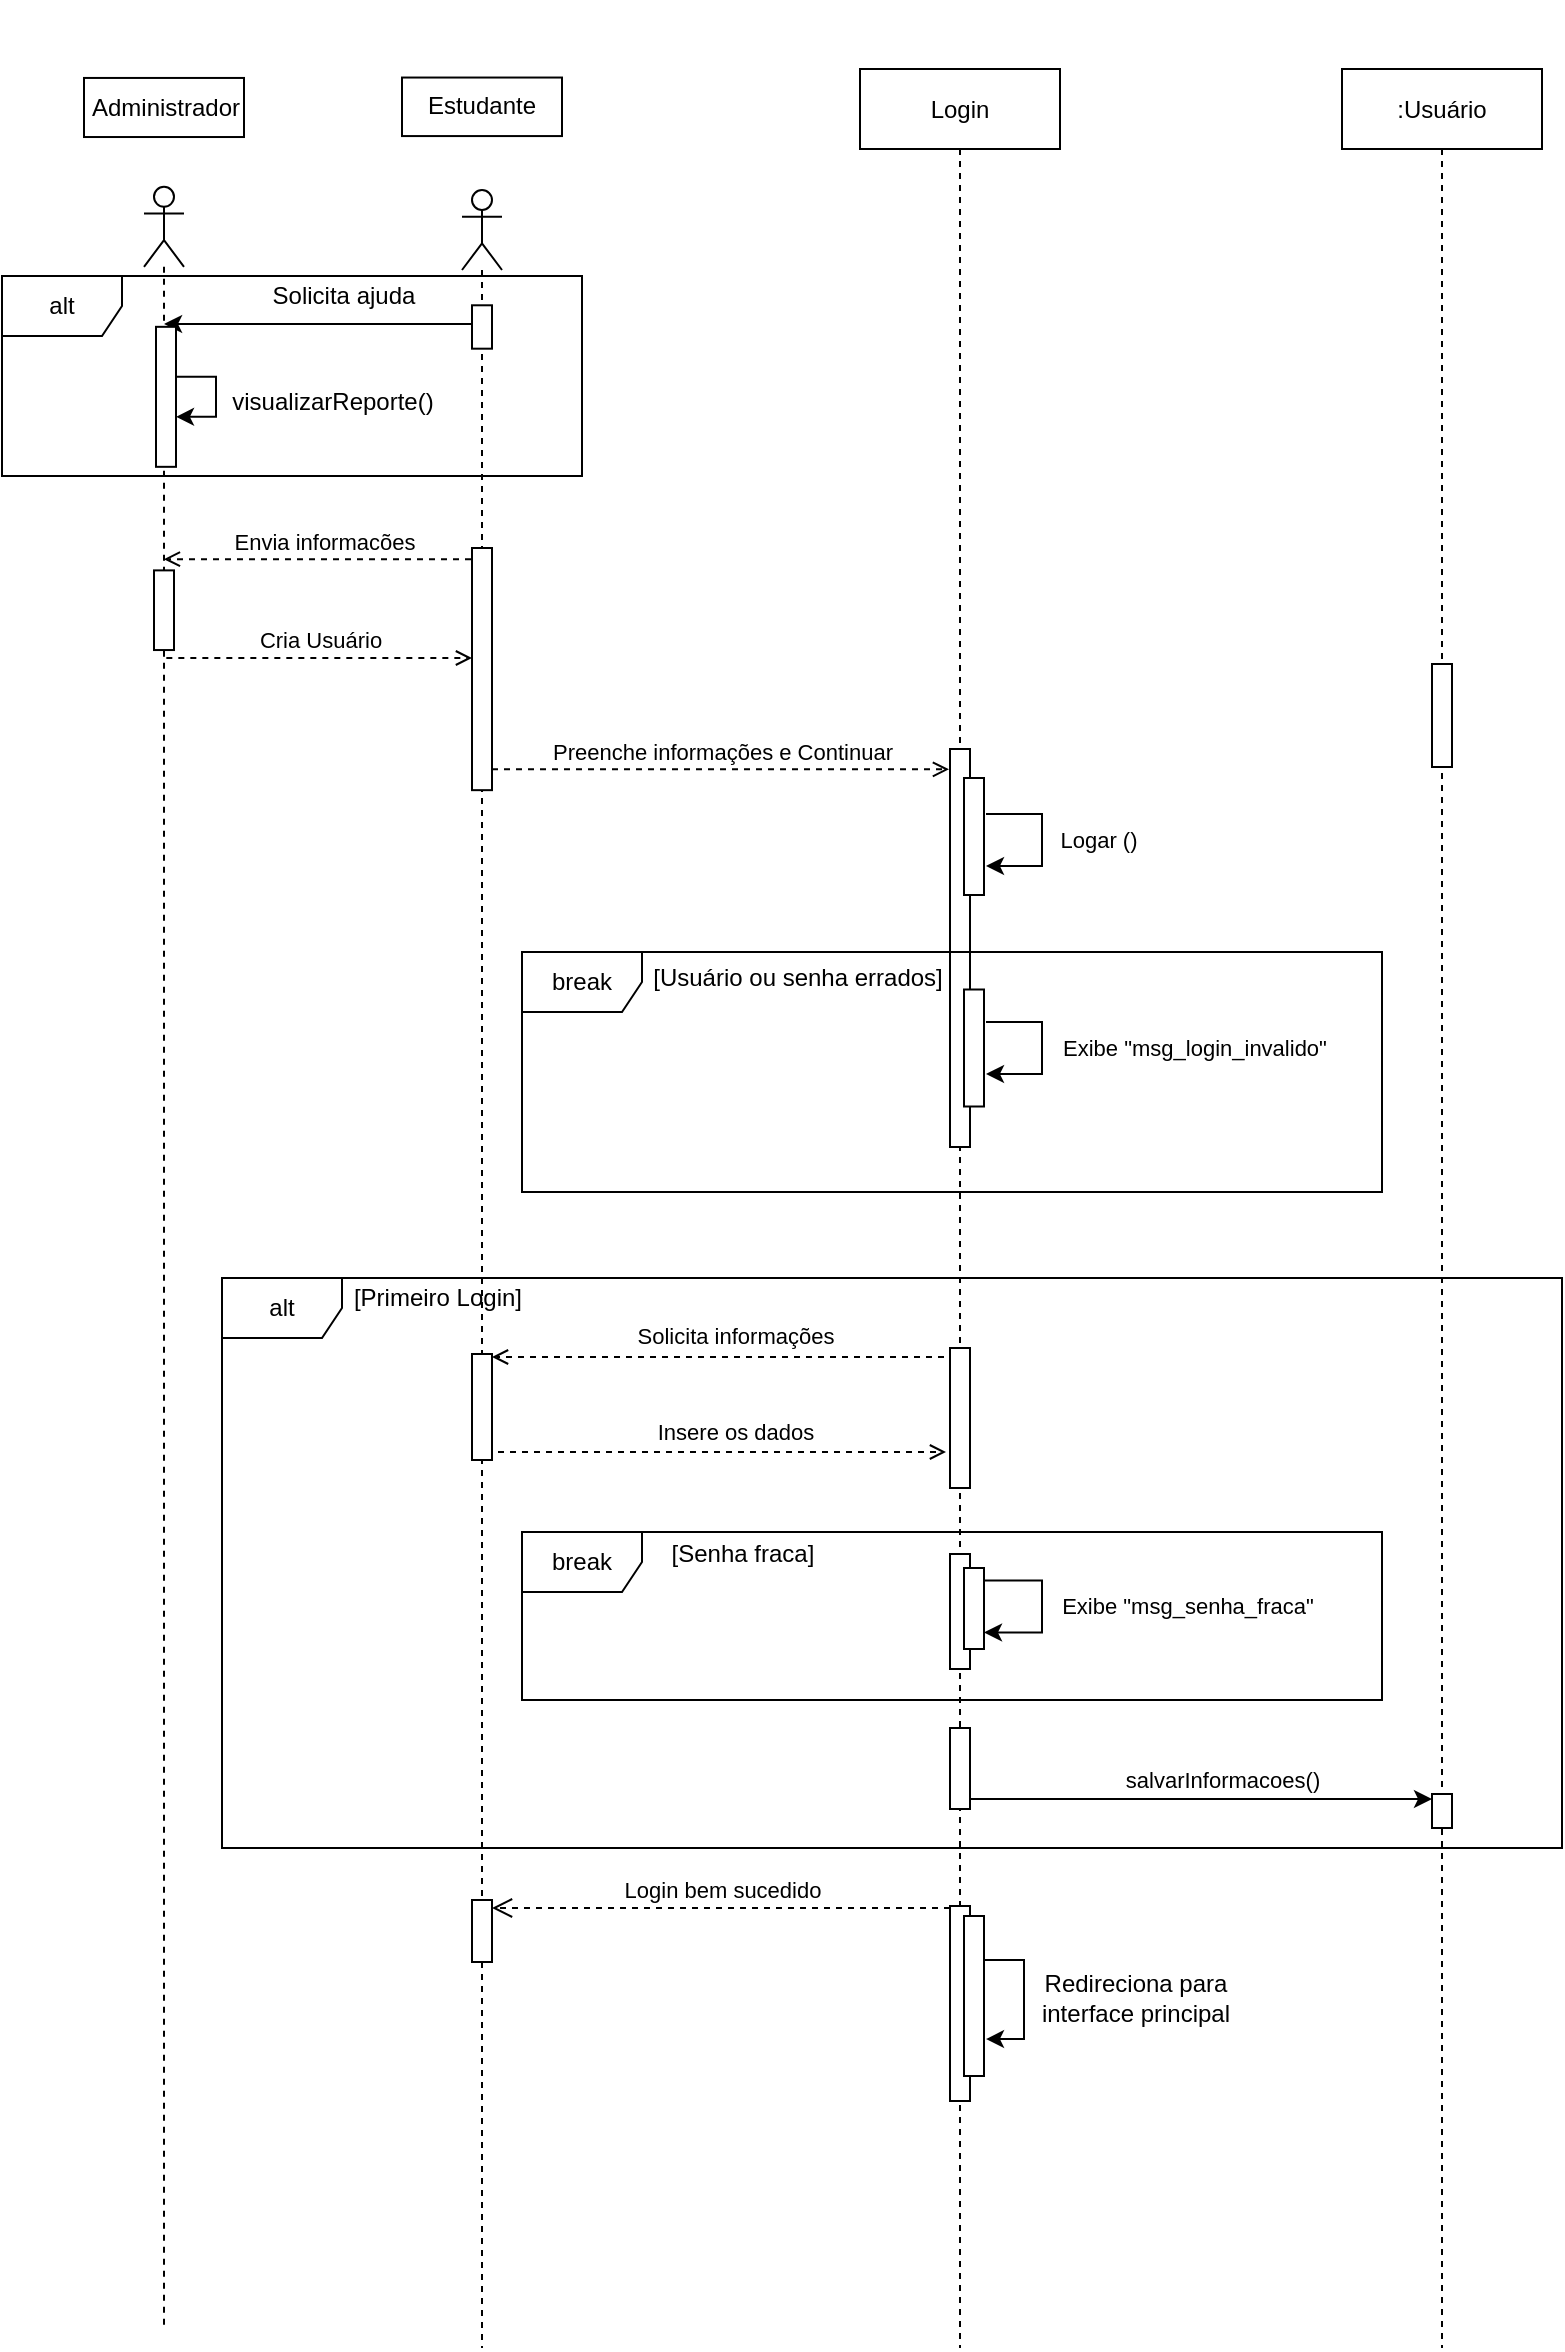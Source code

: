 <mxfile version="27.1.1">
  <diagram name="Page-1" id="2YBvvXClWsGukQMizWep">
    <mxGraphModel dx="644" dy="356" grid="1" gridSize="10" guides="1" tooltips="1" connect="1" arrows="1" fold="1" page="1" pageScale="1" pageWidth="850" pageHeight="1100" math="0" shadow="0">
      <root>
        <mxCell id="0" />
        <mxCell id="1" parent="0" />
        <mxCell id="6BkVtb6d-tIbxzMtLwiw-21" value=":Usuário" style="shape=umlLifeline;perimeter=lifelinePerimeter;whiteSpace=wrap;html=1;container=1;dropTarget=0;collapsible=0;recursiveResize=0;outlineConnect=0;portConstraint=eastwest;newEdgeStyle={&quot;curved&quot;:0,&quot;rounded&quot;:0};" parent="1" vertex="1">
          <mxGeometry x="690" y="60.5" width="100" height="1139.5" as="geometry" />
        </mxCell>
        <mxCell id="qodFiUyS9P58C6VZK8tV-1" value="" style="html=1;points=[[0,0,0,0,5],[0,1,0,0,-5],[1,0,0,0,5],[1,1,0,0,-5]];perimeter=orthogonalPerimeter;outlineConnect=0;targetShapes=umlLifeline;portConstraint=eastwest;newEdgeStyle={&quot;curved&quot;:0,&quot;rounded&quot;:0};" vertex="1" parent="6BkVtb6d-tIbxzMtLwiw-21">
          <mxGeometry x="45" y="297.5" width="10" height="51.5" as="geometry" />
        </mxCell>
        <mxCell id="6BkVtb6d-tIbxzMtLwiw-28" value="Login" style="shape=umlLifeline;perimeter=lifelinePerimeter;whiteSpace=wrap;html=1;container=1;dropTarget=0;collapsible=0;recursiveResize=0;outlineConnect=0;portConstraint=eastwest;newEdgeStyle={&quot;curved&quot;:0,&quot;rounded&quot;:0};" parent="1" vertex="1">
          <mxGeometry x="449" y="60.5" width="100" height="1139.5" as="geometry" />
        </mxCell>
        <mxCell id="6BkVtb6d-tIbxzMtLwiw-29" value="" style="html=1;points=[[0,0,0,0,5],[0,1,0,0,-5],[1,0,0,0,5],[1,1,0,0,-5]];perimeter=orthogonalPerimeter;outlineConnect=0;targetShapes=umlLifeline;portConstraint=eastwest;newEdgeStyle={&quot;curved&quot;:0,&quot;rounded&quot;:0};" parent="6BkVtb6d-tIbxzMtLwiw-28" vertex="1">
          <mxGeometry x="45" y="340" width="10" height="199" as="geometry" />
        </mxCell>
        <mxCell id="6BkVtb6d-tIbxzMtLwiw-65" value="" style="html=1;points=[[0,0,0,0,5],[0,1,0,0,-5],[1,0,0,0,5],[1,1,0,0,-5]];perimeter=orthogonalPerimeter;outlineConnect=0;targetShapes=umlLifeline;portConstraint=eastwest;newEdgeStyle={&quot;curved&quot;:0,&quot;rounded&quot;:0};" parent="6BkVtb6d-tIbxzMtLwiw-28" vertex="1">
          <mxGeometry x="45" y="918.5" width="10" height="97.5" as="geometry" />
        </mxCell>
        <mxCell id="6BkVtb6d-tIbxzMtLwiw-66" value="" style="html=1;points=[[0,0,0,0,5],[0,1,0,0,-5],[1,0,0,0,5],[1,1,0,0,-5]];perimeter=orthogonalPerimeter;outlineConnect=0;targetShapes=umlLifeline;portConstraint=eastwest;newEdgeStyle={&quot;curved&quot;:0,&quot;rounded&quot;:0};" parent="6BkVtb6d-tIbxzMtLwiw-28" vertex="1">
          <mxGeometry x="52" y="923.5" width="10" height="80" as="geometry" />
        </mxCell>
        <mxCell id="6BkVtb6d-tIbxzMtLwiw-33" style="edgeStyle=orthogonalEdgeStyle;rounded=0;orthogonalLoop=1;jettySize=auto;html=1;curved=0;" parent="6BkVtb6d-tIbxzMtLwiw-28" edge="1">
          <mxGeometry relative="1" as="geometry">
            <Array as="points">
              <mxPoint x="91" y="373" />
              <mxPoint x="91" y="399" />
            </Array>
            <mxPoint x="63" y="372.503" as="sourcePoint" />
            <mxPoint x="63" y="398.503" as="targetPoint" />
          </mxGeometry>
        </mxCell>
        <mxCell id="6BkVtb6d-tIbxzMtLwiw-82" value="" style="html=1;points=[[0,0,0,0,5],[0,1,0,0,-5],[1,0,0,0,5],[1,1,0,0,-5]];perimeter=orthogonalPerimeter;outlineConnect=0;targetShapes=umlLifeline;portConstraint=eastwest;newEdgeStyle={&quot;curved&quot;:0,&quot;rounded&quot;:0};" parent="6BkVtb6d-tIbxzMtLwiw-28" vertex="1">
          <mxGeometry x="45" y="742.5" width="10" height="57.5" as="geometry" />
        </mxCell>
        <mxCell id="qodFiUyS9P58C6VZK8tV-10" value="" style="html=1;points=[[0,0,0,0,5],[0,1,0,0,-5],[1,0,0,0,5],[1,1,0,0,-5]];perimeter=orthogonalPerimeter;outlineConnect=0;targetShapes=umlLifeline;portConstraint=eastwest;newEdgeStyle={&quot;curved&quot;:0,&quot;rounded&quot;:0};" vertex="1" parent="6BkVtb6d-tIbxzMtLwiw-28">
          <mxGeometry x="45" y="829.5" width="10" height="40.5" as="geometry" />
        </mxCell>
        <mxCell id="qodFiUyS9P58C6VZK8tV-13" value="" style="html=1;points=[[0,0,0,0,5],[0,1,0,0,-5],[1,0,0,0,5],[1,1,0,0,-5]];perimeter=orthogonalPerimeter;outlineConnect=0;targetShapes=umlLifeline;portConstraint=eastwest;newEdgeStyle={&quot;curved&quot;:0,&quot;rounded&quot;:0};" vertex="1" parent="6BkVtb6d-tIbxzMtLwiw-28">
          <mxGeometry x="52" y="354.5" width="10" height="58.5" as="geometry" />
        </mxCell>
        <mxCell id="qodFiUyS9P58C6VZK8tV-15" style="edgeStyle=orthogonalEdgeStyle;rounded=0;orthogonalLoop=1;jettySize=auto;html=1;curved=0;" edge="1" parent="6BkVtb6d-tIbxzMtLwiw-28">
          <mxGeometry relative="1" as="geometry">
            <Array as="points">
              <mxPoint x="91" y="756" />
              <mxPoint x="91" y="782" />
            </Array>
            <mxPoint x="62" y="755.72" as="sourcePoint" />
            <mxPoint x="62" y="781.72" as="targetPoint" />
          </mxGeometry>
        </mxCell>
        <mxCell id="qodFiUyS9P58C6VZK8tV-16" value="" style="html=1;points=[[0,0,0,0,5],[0,1,0,0,-5],[1,0,0,0,5],[1,1,0,0,-5]];perimeter=orthogonalPerimeter;outlineConnect=0;targetShapes=umlLifeline;portConstraint=eastwest;newEdgeStyle={&quot;curved&quot;:0,&quot;rounded&quot;:0};" vertex="1" parent="6BkVtb6d-tIbxzMtLwiw-28">
          <mxGeometry x="52" y="749.5" width="10" height="40.5" as="geometry" />
        </mxCell>
        <mxCell id="6BkVtb6d-tIbxzMtLwiw-32" value="&lt;span style=&quot;font-size: 11px; text-wrap-mode: nowrap; background-color: rgb(255, 255, 255);&quot;&gt;Logar ()&lt;/span&gt;" style="text;html=1;align=center;verticalAlign=middle;whiteSpace=wrap;rounded=0;" parent="1" vertex="1">
          <mxGeometry x="536" y="431" width="65" height="30" as="geometry" />
        </mxCell>
        <mxCell id="6BkVtb6d-tIbxzMtLwiw-38" value="&lt;span style=&quot;font-size: 11px; text-wrap-mode: nowrap; background-color: rgb(255, 255, 255);&quot;&gt;Solicita informações&lt;/span&gt;" style="text;html=1;align=center;verticalAlign=middle;whiteSpace=wrap;rounded=0;" parent="1" vertex="1">
          <mxGeometry x="332" y="684" width="110" height="20" as="geometry" />
        </mxCell>
        <mxCell id="6BkVtb6d-tIbxzMtLwiw-40" value="break" style="shape=umlFrame;whiteSpace=wrap;html=1;pointerEvents=0;" parent="1" vertex="1">
          <mxGeometry x="280" y="502" width="430" height="120" as="geometry" />
        </mxCell>
        <mxCell id="6BkVtb6d-tIbxzMtLwiw-47" value="&lt;span style=&quot;font-size: 11px; text-wrap-mode: nowrap; background-color: rgb(255, 255, 255);&quot;&gt;Exibe &quot;msg_login_invalido&quot;&lt;/span&gt;&lt;span style=&quot;color: rgba(0, 0, 0, 0); font-family: monospace; font-size: 0px; text-align: start; text-wrap-mode: nowrap;&quot;&gt;%3CmxGraphModel%3E%3Croot%3E%3CmxCell%20id%3D%220%22%2F%3E%3CmxCell%20id%3D%221%22%20parent%3D%220%22%2F%3E%3CmxCell%20id%3D%222%22%20value%3D%22%26lt%3Bspan%20style%3D%26quot%3Bfont-size%3A%2011px%3B%20text-wrap-mode%3A%20nowrap%3B%20background-color%3A%20rgb(255%2C%20255%2C%20255)%3B%26quot%3B%26gt%3B5.%20Login%20(email%3BString%2C%20senha%3AString)%26lt%3B%2Fspan%26gt%3B%22%20style%3D%22text%3Bhtml%3D1%3Balign%3Dcenter%3BverticalAlign%3Dmiddle%3BwhiteSpace%3Dwrap%3Brounded%3D0%3B%22%20vertex%3D%221%22%20parent%3D%221%22%3E%3CmxGeometry%20x%3D%22510%22%20y%3D%22310%22%20width%3D%22176%22%20height%3D%2230%22%20as%3D%22geometry%22%2F%3E%3C%2FmxCell%3E%3C%2Froot%3E%3C%2FmxGraphModel%3E&lt;/span&gt;" style="text;html=1;align=center;verticalAlign=middle;whiteSpace=wrap;rounded=0;" parent="1" vertex="1">
          <mxGeometry x="546" y="535" width="141" height="30" as="geometry" />
        </mxCell>
        <mxCell id="6BkVtb6d-tIbxzMtLwiw-48" value="[Usuário ou senha errados]" style="text;html=1;align=center;verticalAlign=middle;whiteSpace=wrap;rounded=0;" parent="1" vertex="1">
          <mxGeometry x="338" y="500" width="160" height="30" as="geometry" />
        </mxCell>
        <mxCell id="6BkVtb6d-tIbxzMtLwiw-49" value="alt" style="shape=umlFrame;whiteSpace=wrap;html=1;pointerEvents=0;" parent="1" vertex="1">
          <mxGeometry x="130" y="665" width="670" height="285" as="geometry" />
        </mxCell>
        <mxCell id="6BkVtb6d-tIbxzMtLwiw-50" value="[Primeiro Login]" style="text;html=1;align=center;verticalAlign=middle;whiteSpace=wrap;rounded=0;" parent="1" vertex="1">
          <mxGeometry x="158" y="660" width="160" height="30" as="geometry" />
        </mxCell>
        <mxCell id="6BkVtb6d-tIbxzMtLwiw-51" value="" style="endArrow=open;html=1;rounded=0;dashed=1;endFill=0;" parent="1" edge="1">
          <mxGeometry width="50" height="50" relative="1" as="geometry">
            <mxPoint x="497" y="704.5" as="sourcePoint" />
            <mxPoint x="265" y="704.5" as="targetPoint" />
          </mxGeometry>
        </mxCell>
        <mxCell id="6BkVtb6d-tIbxzMtLwiw-52" value="" style="endArrow=open;html=1;rounded=0;dashed=1;endFill=0;" parent="1" edge="1">
          <mxGeometry width="50" height="50" relative="1" as="geometry">
            <mxPoint x="268.0" y="752" as="sourcePoint" />
            <mxPoint x="492" y="752" as="targetPoint" />
            <Array as="points">
              <mxPoint x="371" y="752" />
            </Array>
          </mxGeometry>
        </mxCell>
        <mxCell id="6BkVtb6d-tIbxzMtLwiw-53" value="&lt;span style=&quot;font-size: 11px; text-wrap-mode: nowrap; background-color: rgb(255, 255, 255);&quot;&gt;Insere os dados&lt;/span&gt;" style="text;html=1;align=center;verticalAlign=middle;whiteSpace=wrap;rounded=0;" parent="1" vertex="1">
          <mxGeometry x="332" y="732" width="110" height="20" as="geometry" />
        </mxCell>
        <mxCell id="6BkVtb6d-tIbxzMtLwiw-60" value="break" style="shape=umlFrame;whiteSpace=wrap;html=1;pointerEvents=0;" parent="1" vertex="1">
          <mxGeometry x="280" y="792" width="430" height="84" as="geometry" />
        </mxCell>
        <mxCell id="6BkVtb6d-tIbxzMtLwiw-62" value="&lt;span style=&quot;font-size: 11px; text-wrap-mode: nowrap; background-color: rgb(255, 255, 255);&quot;&gt;Exibe &quot;msg_senha_fraca&quot;&lt;/span&gt;&lt;span style=&quot;color: rgba(0, 0, 0, 0); font-family: monospace; font-size: 0px; text-align: start; text-wrap-mode: nowrap;&quot;&gt;%3CmxGraphModel%3E%3Croot%3E%3CmxCell%20id%3D%220%22%2F%3E%3CmxCell%20id%3D%221%22%20parent%3D%220%22%2F%3E%3CmxCell%20id%3D%222%22%20value%3D%22%26lt%3Bspan%20style%3D%26quot%3Bfont-size%3A%2011px%3B%20text-wrap-mode%3A%20nowrap%3B%20background-color%3A%20rgb(255%2C%20255%2C%20255)%3B%26quot%3B%26gt%3B5.%20Login%20(email%3BString%2C%20senha%3AString)%26lt%3B%2Fspan%26gt%3B%22%20style%3D%22text%3Bhtml%3D1%3Balign%3Dcenter%3BverticalAlign%3Dmiddle%3BwhiteSpace%3Dwrap%3Brounded%3D0%3B%22%20vertex%3D%221%22%20parent%3D%221%22%3E%3CmxGeometry%20x%3D%22510%22%20y%3D%22310%22%20width%3D%22176%22%20height%3D%2230%22%20as%3D%22geometry%22%2F%3E%3C%2FmxCell%3E%3C%2Froot%3E%3C%2FmxGraphModel%3E&lt;/span&gt;" style="text;html=1;align=center;verticalAlign=middle;whiteSpace=wrap;rounded=0;" parent="1" vertex="1">
          <mxGeometry x="540" y="814" width="146" height="30" as="geometry" />
        </mxCell>
        <mxCell id="6BkVtb6d-tIbxzMtLwiw-63" value="[Senha fraca]" style="text;html=1;align=center;verticalAlign=middle;whiteSpace=wrap;rounded=0;" parent="1" vertex="1">
          <mxGeometry x="348" y="788" width="85" height="30" as="geometry" />
        </mxCell>
        <mxCell id="6BkVtb6d-tIbxzMtLwiw-64" value="Login bem sucedido" style="html=1;verticalAlign=bottom;endArrow=open;dashed=1;endSize=8;curved=0;rounded=0;" parent="1" edge="1" target="qodFiUyS9P58C6VZK8tV-12">
          <mxGeometry relative="1" as="geometry">
            <mxPoint x="494" y="980" as="sourcePoint" />
            <mxPoint x="305.0" y="980" as="targetPoint" />
          </mxGeometry>
        </mxCell>
        <mxCell id="6BkVtb6d-tIbxzMtLwiw-68" value="&lt;div&gt;&lt;span style=&quot;background-color: transparent; color: light-dark(rgb(0, 0, 0), rgb(255, 255, 255));&quot;&gt;Redireciona para interface principal&lt;/span&gt;&lt;/div&gt;" style="text;html=1;align=center;verticalAlign=middle;whiteSpace=wrap;rounded=0;" parent="1" vertex="1">
          <mxGeometry x="530" y="1005" width="114" height="40" as="geometry" />
        </mxCell>
        <mxCell id="6BkVtb6d-tIbxzMtLwiw-69" style="edgeStyle=orthogonalEdgeStyle;rounded=0;orthogonalLoop=1;jettySize=auto;html=1;curved=0;" parent="1" edge="1">
          <mxGeometry relative="1" as="geometry">
            <mxPoint x="511" y="1006" as="sourcePoint" />
            <mxPoint x="512" y="1045.52" as="targetPoint" />
            <Array as="points">
              <mxPoint x="531" y="1006.52" />
              <mxPoint x="531" y="1045.52" />
            </Array>
          </mxGeometry>
        </mxCell>
        <mxCell id="6BkVtb6d-tIbxzMtLwiw-72" value="alt" style="shape=umlFrame;whiteSpace=wrap;html=1;pointerEvents=0;" parent="1" vertex="1">
          <mxGeometry x="20" y="164" width="290" height="100" as="geometry" />
        </mxCell>
        <mxCell id="6BkVtb6d-tIbxzMtLwiw-75" value="" style="endArrow=classic;html=1;rounded=0;exitX=0;exitY=1;exitDx=0;exitDy=-5;exitPerimeter=0;" parent="1" edge="1">
          <mxGeometry width="50" height="50" relative="1" as="geometry">
            <mxPoint x="255" y="188" as="sourcePoint" />
            <mxPoint x="101.035" y="188" as="targetPoint" />
          </mxGeometry>
        </mxCell>
        <mxCell id="qodFiUyS9P58C6VZK8tV-2" style="edgeStyle=orthogonalEdgeStyle;rounded=0;orthogonalLoop=1;jettySize=auto;html=1;curved=0;" edge="1" parent="1">
          <mxGeometry relative="1" as="geometry">
            <Array as="points">
              <mxPoint x="540" y="537" />
              <mxPoint x="540" y="563" />
            </Array>
            <mxPoint x="512" y="537" as="sourcePoint" />
            <mxPoint x="512" y="563.0" as="targetPoint" />
          </mxGeometry>
        </mxCell>
        <mxCell id="qodFiUyS9P58C6VZK8tV-6" style="edgeStyle=orthogonalEdgeStyle;rounded=0;orthogonalLoop=1;jettySize=auto;html=1;curved=0;exitX=1;exitY=1;exitDx=0;exitDy=-5;exitPerimeter=0;" edge="1" parent="1" source="qodFiUyS9P58C6VZK8tV-10" target="qodFiUyS9P58C6VZK8tV-7">
          <mxGeometry relative="1" as="geometry">
            <Array as="points">
              <mxPoint x="680" y="926" />
              <mxPoint x="680" y="926" />
            </Array>
          </mxGeometry>
        </mxCell>
        <mxCell id="qodFiUyS9P58C6VZK8tV-8" value="salvarInformacoes()" style="edgeLabel;html=1;align=center;verticalAlign=middle;resizable=0;points=[];" vertex="1" connectable="0" parent="qodFiUyS9P58C6VZK8tV-6">
          <mxGeometry x="0.087" relative="1" as="geometry">
            <mxPoint y="-10" as="offset" />
          </mxGeometry>
        </mxCell>
        <mxCell id="qodFiUyS9P58C6VZK8tV-5" value="" style="html=1;points=[[0,0,0,0,5],[0,1,0,0,-5],[1,0,0,0,5],[1,1,0,0,-5]];perimeter=orthogonalPerimeter;outlineConnect=0;targetShapes=umlLifeline;portConstraint=eastwest;newEdgeStyle={&quot;curved&quot;:0,&quot;rounded&quot;:0};" vertex="1" parent="1">
          <mxGeometry x="494" y="700" width="10" height="70" as="geometry" />
        </mxCell>
        <mxCell id="qodFiUyS9P58C6VZK8tV-7" value="" style="html=1;points=[[0,0,0,0,5],[0,1,0,0,-5],[1,0,0,0,5],[1,1,0,0,-5]];perimeter=orthogonalPerimeter;outlineConnect=0;targetShapes=umlLifeline;portConstraint=eastwest;newEdgeStyle={&quot;curved&quot;:0,&quot;rounded&quot;:0};" vertex="1" parent="1">
          <mxGeometry x="735" y="923" width="10" height="17" as="geometry" />
        </mxCell>
        <mxCell id="6BkVtb6d-tIbxzMtLwiw-17" value="" style="rounded=0;whiteSpace=wrap;html=1;" parent="1" vertex="1">
          <mxGeometry x="61" y="64.973" width="80" height="29.54" as="geometry" />
        </mxCell>
        <mxCell id="NsajczHUsV50mXrBi48d-18" value="" style="shape=umlLifeline;perimeter=lifelinePerimeter;whiteSpace=wrap;html=1;container=1;dropTarget=0;collapsible=0;recursiveResize=0;outlineConnect=0;portConstraint=eastwest;newEdgeStyle={&quot;curved&quot;:0,&quot;rounded&quot;:0};participant=umlActor;" parent="1" vertex="1">
          <mxGeometry x="91" y="119.416" width="20" height="1069.982" as="geometry" />
        </mxCell>
        <mxCell id="6BkVtb6d-tIbxzMtLwiw-78" value="" style="html=1;points=[[0,0,0,0,5],[0,1,0,0,-5],[1,0,0,0,5],[1,1,0,0,-5]];perimeter=orthogonalPerimeter;outlineConnect=0;targetShapes=umlLifeline;portConstraint=eastwest;newEdgeStyle={&quot;curved&quot;:0,&quot;rounded&quot;:0};" parent="NsajczHUsV50mXrBi48d-18" vertex="1">
          <mxGeometry x="6" y="70" width="10" height="70" as="geometry" />
        </mxCell>
        <mxCell id="6BkVtb6d-tIbxzMtLwiw-79" style="edgeStyle=orthogonalEdgeStyle;rounded=0;orthogonalLoop=1;jettySize=auto;html=1;curved=0;" parent="NsajczHUsV50mXrBi48d-18" source="6BkVtb6d-tIbxzMtLwiw-78" target="6BkVtb6d-tIbxzMtLwiw-78" edge="1">
          <mxGeometry relative="1" as="geometry" />
        </mxCell>
        <mxCell id="NsajczHUsV50mXrBi48d-20" value="Administrador" style="text;html=1;align=center;verticalAlign=middle;whiteSpace=wrap;rounded=0;" parent="1" vertex="1">
          <mxGeometry x="62" y="26.243" width="80" height="106.998" as="geometry" />
        </mxCell>
        <mxCell id="NsajczHUsV50mXrBi48d-26" value="" style="html=1;points=[[0,0,0,0,5],[0,1,0,0,-5],[1,0,0,0,5],[1,1,0,0,-5]];perimeter=orthogonalPerimeter;outlineConnect=0;targetShapes=umlLifeline;portConstraint=eastwest;newEdgeStyle={&quot;curved&quot;:0,&quot;rounded&quot;:0};" parent="1" vertex="1">
          <mxGeometry x="96" y="311.19" width="10" height="39.83" as="geometry" />
        </mxCell>
        <mxCell id="6BkVtb6d-tIbxzMtLwiw-77" value="Solicita ajuda" style="text;html=1;align=center;verticalAlign=middle;whiteSpace=wrap;rounded=0;" parent="1" vertex="1">
          <mxGeometry x="145.5" y="157.499" width="90" height="33.406" as="geometry" />
        </mxCell>
        <mxCell id="6BkVtb6d-tIbxzMtLwiw-80" value="visualizarReporte()" style="text;html=1;align=center;verticalAlign=middle;whiteSpace=wrap;rounded=0;" parent="1" vertex="1">
          <mxGeometry x="126" y="210.586" width="119" height="33.406" as="geometry" />
        </mxCell>
        <mxCell id="6BkVtb6d-tIbxzMtLwiw-1" value="Cria Usuário" style="html=1;verticalAlign=bottom;endArrow=open;curved=0;rounded=0;dashed=1;endFill=0;" parent="1" edge="1" target="NsajczHUsV50mXrBi48d-24">
          <mxGeometry x="0.001" relative="1" as="geometry">
            <mxPoint x="102.163" y="355" as="sourcePoint" />
            <mxPoint x="250" y="355" as="targetPoint" />
            <mxPoint as="offset" />
          </mxGeometry>
        </mxCell>
        <mxCell id="s_rgGlajOxWAFrACk7eH-6" value="" style="shape=umlLifeline;perimeter=lifelinePerimeter;whiteSpace=wrap;html=1;container=1;dropTarget=0;collapsible=0;recursiveResize=0;outlineConnect=0;portConstraint=eastwest;newEdgeStyle={&quot;curved&quot;:0,&quot;rounded&quot;:0};participant=umlActor;" parent="1" vertex="1">
          <mxGeometry x="250" y="120.999" width="20" height="1079.001" as="geometry" />
        </mxCell>
        <mxCell id="qodFiUyS9P58C6VZK8tV-11" value="" style="html=1;points=[[0,0,0,0,5],[0,1,0,0,-5],[1,0,0,0,5],[1,1,0,0,-5]];perimeter=orthogonalPerimeter;outlineConnect=0;targetShapes=umlLifeline;portConstraint=eastwest;newEdgeStyle={&quot;curved&quot;:0,&quot;rounded&quot;:0};" vertex="1" parent="s_rgGlajOxWAFrACk7eH-6">
          <mxGeometry x="5" y="582" width="10" height="53" as="geometry" />
        </mxCell>
        <mxCell id="qodFiUyS9P58C6VZK8tV-12" value="" style="html=1;points=[[0,0,0,0,5],[0,1,0,0,-5],[1,0,0,0,5],[1,1,0,0,-5]];perimeter=orthogonalPerimeter;outlineConnect=0;targetShapes=umlLifeline;portConstraint=eastwest;newEdgeStyle={&quot;curved&quot;:0,&quot;rounded&quot;:0};" vertex="1" parent="s_rgGlajOxWAFrACk7eH-6">
          <mxGeometry x="5" y="855" width="10" height="31" as="geometry" />
        </mxCell>
        <mxCell id="6BkVtb6d-tIbxzMtLwiw-3" value="Preenche informações e Continuar" style="html=1;verticalAlign=bottom;endArrow=open;curved=0;rounded=0;dashed=1;endFill=0;" parent="1" edge="1">
          <mxGeometry relative="1" as="geometry">
            <mxPoint x="265" y="410.675" as="sourcePoint" />
            <mxPoint x="493.5" y="410.675" as="targetPoint" />
          </mxGeometry>
        </mxCell>
        <mxCell id="NsajczHUsV50mXrBi48d-27" value="&lt;div&gt;&lt;br&gt;&lt;/div&gt;Envia informacões" style="html=1;verticalAlign=bottom;endArrow=open;curved=0;rounded=0;dashed=1;endFill=0;" parent="1" edge="1">
          <mxGeometry x="0.003" relative="1" as="geometry">
            <mxPoint x="260.5" y="305.602" as="sourcePoint" />
            <mxPoint x="100.929" y="305.602" as="targetPoint" />
            <mxPoint as="offset" />
          </mxGeometry>
        </mxCell>
        <mxCell id="6BkVtb6d-tIbxzMtLwiw-70" value="" style="group" parent="1" vertex="1" connectable="0">
          <mxGeometry x="220" y="43.005" width="80" height="72.796" as="geometry" />
        </mxCell>
        <mxCell id="6BkVtb6d-tIbxzMtLwiw-18" value="" style="rounded=0;whiteSpace=wrap;html=1;" parent="6BkVtb6d-tIbxzMtLwiw-70" vertex="1">
          <mxGeometry y="21.767" width="80" height="29.264" as="geometry" />
        </mxCell>
        <mxCell id="NsajczHUsV50mXrBi48d-24" value="" style="html=1;points=[[0,0,0,0,5],[0,1,0,0,-5],[1,0,0,0,5],[1,1,0,0,-5]];perimeter=orthogonalPerimeter;outlineConnect=0;targetShapes=umlLifeline;portConstraint=eastwest;newEdgeStyle={&quot;curved&quot;:0,&quot;rounded&quot;:0};" parent="1" vertex="1">
          <mxGeometry x="255" y="300" width="10" height="121.08" as="geometry" />
        </mxCell>
        <mxCell id="6BkVtb6d-tIbxzMtLwiw-73" value="" style="html=1;points=[[0,0,0,0,5],[0,1,0,0,-5],[1,0,0,0,5],[1,1,0,0,-5]];perimeter=orthogonalPerimeter;outlineConnect=0;targetShapes=umlLifeline;portConstraint=eastwest;newEdgeStyle={&quot;curved&quot;:0,&quot;rounded&quot;:0};" parent="1" vertex="1">
          <mxGeometry x="255" y="178.643" width="10" height="21.694" as="geometry" />
        </mxCell>
        <mxCell id="qodFiUyS9P58C6VZK8tV-14" value="" style="html=1;points=[[0,0,0,0,5],[0,1,0,0,-5],[1,0,0,0,5],[1,1,0,0,-5]];perimeter=orthogonalPerimeter;outlineConnect=0;targetShapes=umlLifeline;portConstraint=eastwest;newEdgeStyle={&quot;curved&quot;:0,&quot;rounded&quot;:0};" vertex="1" parent="1">
          <mxGeometry x="501" y="520.75" width="10" height="58.5" as="geometry" />
        </mxCell>
        <mxCell id="NsajczHUsV50mXrBi48d-22" value="Estudante" style="text;html=1;align=center;verticalAlign=middle;whiteSpace=wrap;rounded=0;" parent="1" vertex="1">
          <mxGeometry x="220" y="43.005" width="80" height="72.796" as="geometry" />
        </mxCell>
      </root>
    </mxGraphModel>
  </diagram>
</mxfile>
